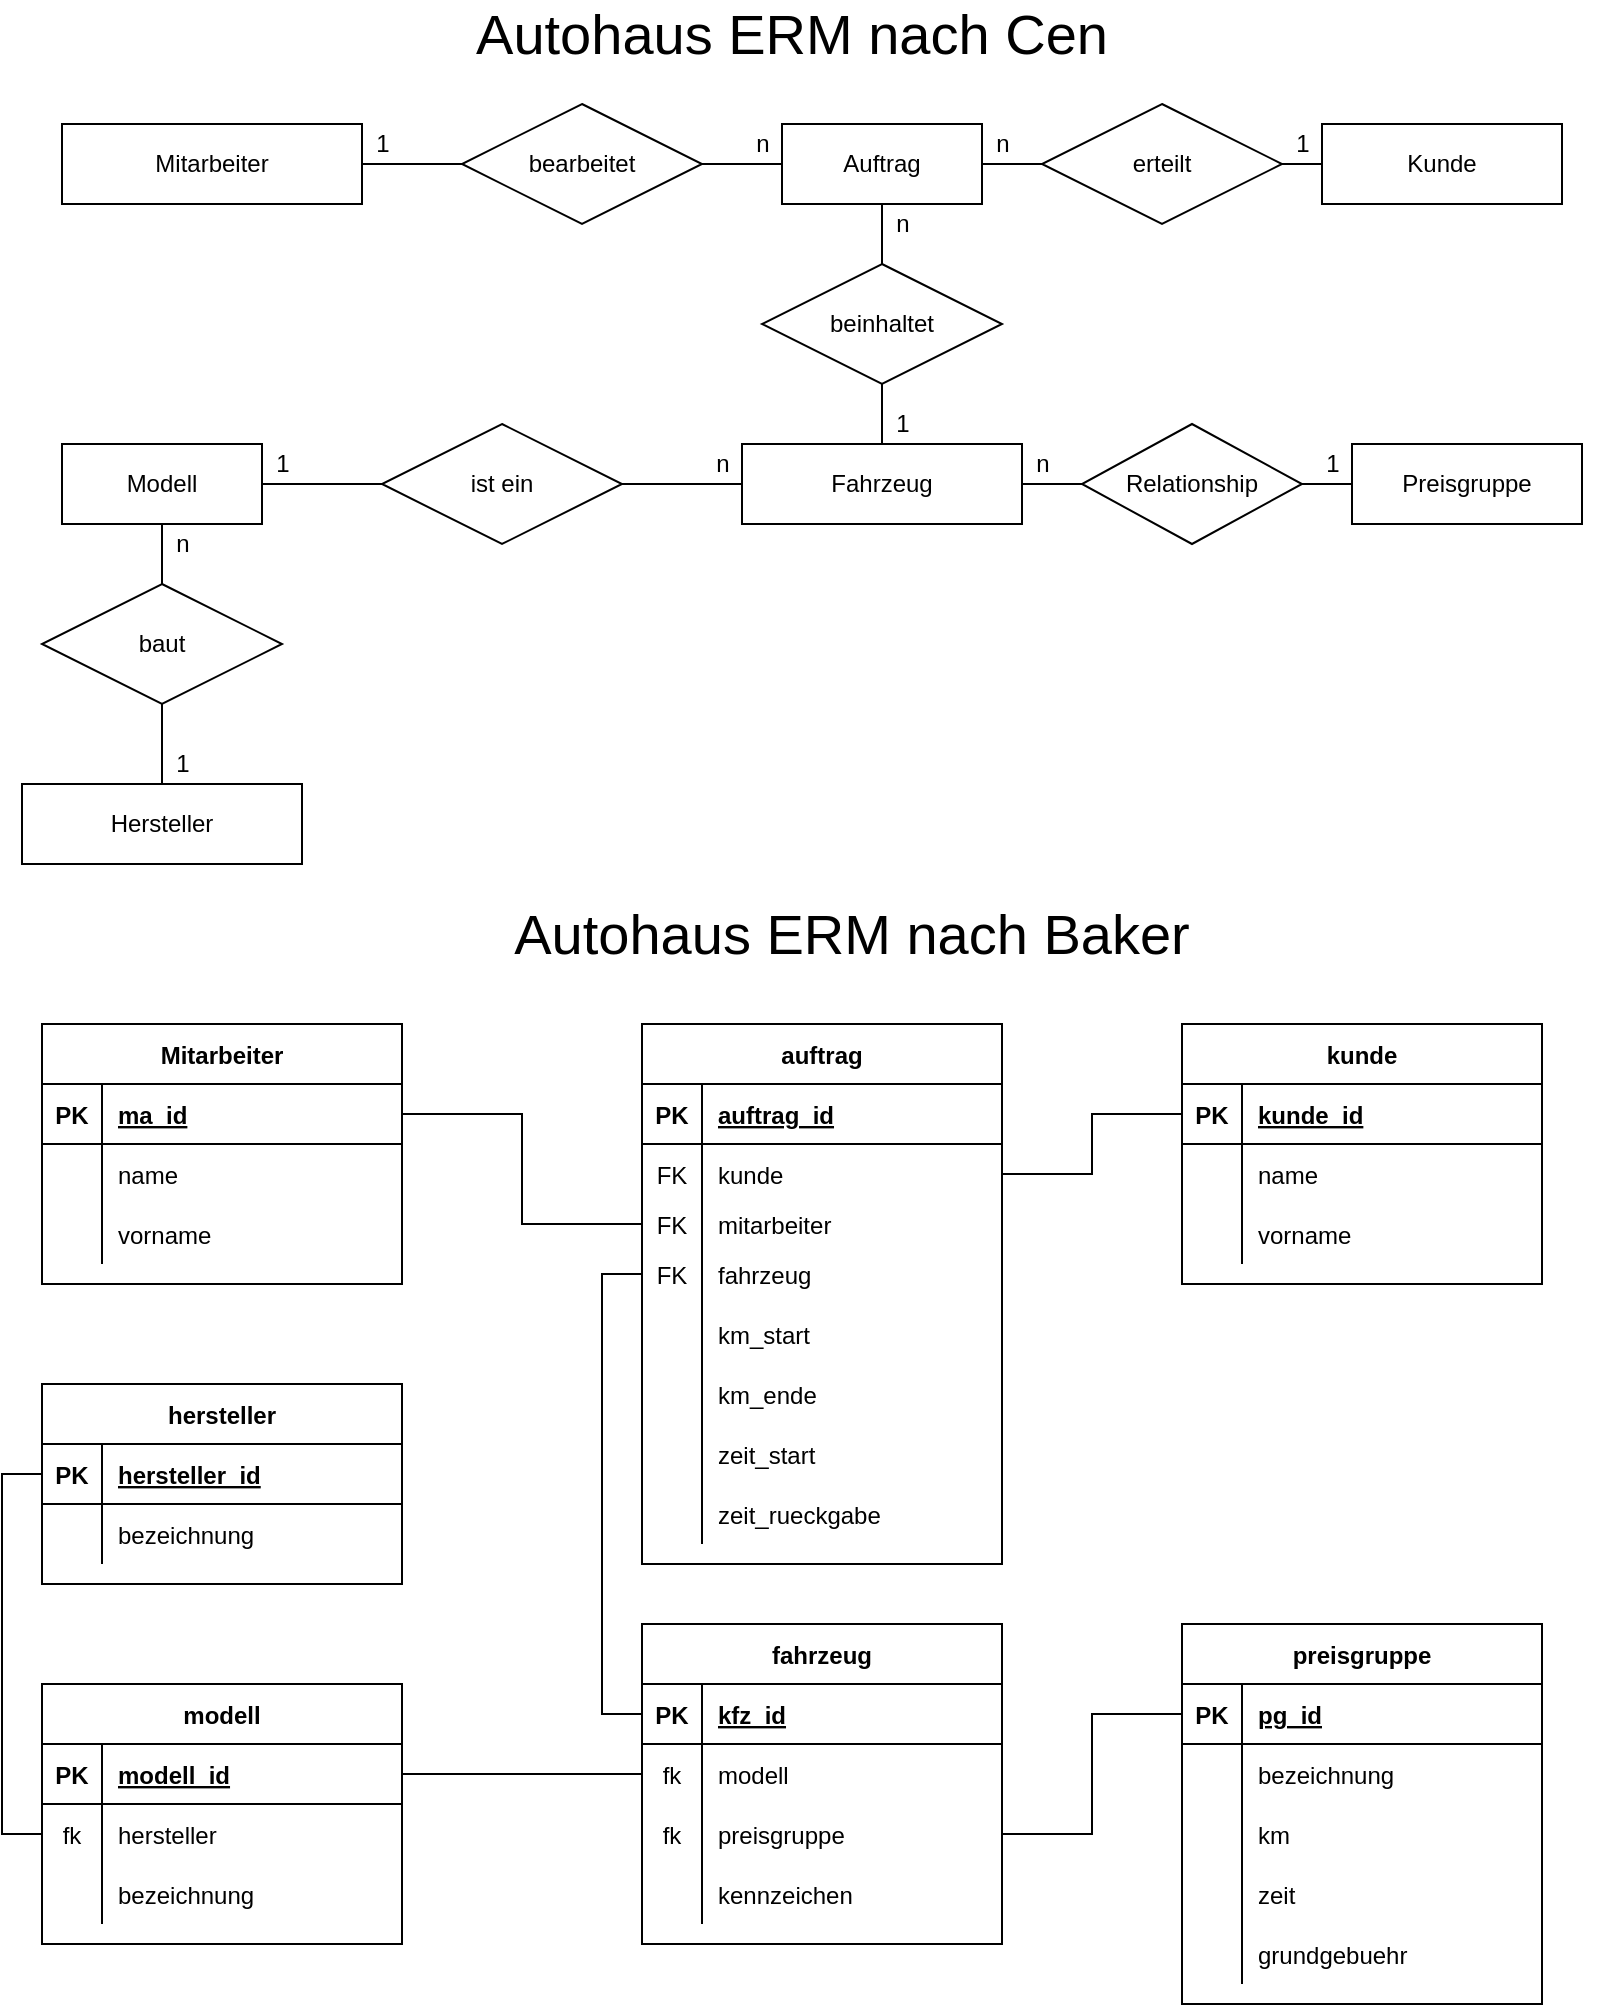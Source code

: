 <mxfile version="14.6.10" type="device"><diagram id="QALB_TTrhl054zw72Yzh" name="Page-1"><mxGraphModel dx="1185" dy="662" grid="1" gridSize="10" guides="1" tooltips="1" connect="1" arrows="1" fold="1" page="1" pageScale="1" pageWidth="827" pageHeight="1169" math="0" shadow="0"><root><mxCell id="0"/><mxCell id="1" parent="0"/><mxCell id="bmw97kULWKbpuoip1Rqy-1" value="Autohaus ERM nach Cen" style="text;html=1;strokeColor=none;fillColor=none;align=center;verticalAlign=middle;whiteSpace=wrap;rounded=0;fontSize=28;" vertex="1" parent="1"><mxGeometry x="30" y="10" width="770" height="30" as="geometry"/></mxCell><mxCell id="bmw97kULWKbpuoip1Rqy-2" value="Mitarbeiter" style="whiteSpace=wrap;html=1;align=center;fontSize=12;" vertex="1" parent="1"><mxGeometry x="50" y="70" width="150" height="40" as="geometry"/></mxCell><mxCell id="bmw97kULWKbpuoip1Rqy-3" value="Kunde" style="whiteSpace=wrap;html=1;align=center;fontSize=12;" vertex="1" parent="1"><mxGeometry x="680" y="70" width="120" height="40" as="geometry"/></mxCell><mxCell id="bmw97kULWKbpuoip1Rqy-4" value="Fahrzeug" style="whiteSpace=wrap;html=1;align=center;fontSize=12;" vertex="1" parent="1"><mxGeometry x="390" y="230" width="140" height="40" as="geometry"/></mxCell><mxCell id="bmw97kULWKbpuoip1Rqy-40" value="" style="edgeStyle=none;rounded=0;orthogonalLoop=1;jettySize=auto;html=1;fontSize=12;endArrow=none;endFill=0;" edge="1" parent="1" source="bmw97kULWKbpuoip1Rqy-5" target="bmw97kULWKbpuoip1Rqy-29"><mxGeometry relative="1" as="geometry"/></mxCell><mxCell id="bmw97kULWKbpuoip1Rqy-5" value="Hersteller" style="whiteSpace=wrap;html=1;align=center;fontSize=12;" vertex="1" parent="1"><mxGeometry x="30" y="400" width="140" height="40" as="geometry"/></mxCell><mxCell id="bmw97kULWKbpuoip1Rqy-36" style="edgeStyle=none;rounded=0;orthogonalLoop=1;jettySize=auto;html=1;entryX=0;entryY=0.5;entryDx=0;entryDy=0;fontSize=12;endArrow=none;endFill=0;" edge="1" parent="1" source="bmw97kULWKbpuoip1Rqy-6" target="bmw97kULWKbpuoip1Rqy-35"><mxGeometry relative="1" as="geometry"/></mxCell><mxCell id="bmw97kULWKbpuoip1Rqy-6" value="Modell" style="whiteSpace=wrap;html=1;align=center;fontSize=12;" vertex="1" parent="1"><mxGeometry x="50" y="230" width="100" height="40" as="geometry"/></mxCell><mxCell id="bmw97kULWKbpuoip1Rqy-7" value="Preisgruppe" style="whiteSpace=wrap;html=1;align=center;fontSize=12;" vertex="1" parent="1"><mxGeometry x="695" y="230" width="115" height="40" as="geometry"/></mxCell><mxCell id="bmw97kULWKbpuoip1Rqy-15" style="edgeStyle=orthogonalEdgeStyle;rounded=0;orthogonalLoop=1;jettySize=auto;html=1;entryX=0;entryY=0.5;entryDx=0;entryDy=0;fontSize=12;endArrow=none;endFill=0;" edge="1" parent="1" source="bmw97kULWKbpuoip1Rqy-8" target="bmw97kULWKbpuoip1Rqy-14"><mxGeometry relative="1" as="geometry"/></mxCell><mxCell id="bmw97kULWKbpuoip1Rqy-8" value="Auftrag" style="whiteSpace=wrap;html=1;align=center;fontSize=12;" vertex="1" parent="1"><mxGeometry x="410" y="70" width="100" height="40" as="geometry"/></mxCell><mxCell id="bmw97kULWKbpuoip1Rqy-10" style="edgeStyle=orthogonalEdgeStyle;rounded=0;orthogonalLoop=1;jettySize=auto;html=1;entryX=1;entryY=0.5;entryDx=0;entryDy=0;fontSize=12;endArrow=none;endFill=0;" edge="1" parent="1" source="bmw97kULWKbpuoip1Rqy-9" target="bmw97kULWKbpuoip1Rqy-2"><mxGeometry relative="1" as="geometry"/></mxCell><mxCell id="bmw97kULWKbpuoip1Rqy-11" style="edgeStyle=orthogonalEdgeStyle;rounded=0;orthogonalLoop=1;jettySize=auto;html=1;entryX=0;entryY=0.5;entryDx=0;entryDy=0;fontSize=12;endArrow=none;endFill=0;" edge="1" parent="1" source="bmw97kULWKbpuoip1Rqy-9" target="bmw97kULWKbpuoip1Rqy-8"><mxGeometry relative="1" as="geometry"/></mxCell><mxCell id="bmw97kULWKbpuoip1Rqy-9" value="bearbeitet" style="shape=rhombus;perimeter=rhombusPerimeter;whiteSpace=wrap;html=1;align=center;fontSize=12;" vertex="1" parent="1"><mxGeometry x="250" y="60" width="120" height="60" as="geometry"/></mxCell><mxCell id="bmw97kULWKbpuoip1Rqy-12" value="1" style="text;html=1;align=center;verticalAlign=middle;resizable=0;points=[];autosize=1;strokeColor=none;fontSize=12;" vertex="1" parent="1"><mxGeometry x="200" y="70" width="20" height="20" as="geometry"/></mxCell><mxCell id="bmw97kULWKbpuoip1Rqy-13" value="n" style="text;html=1;align=center;verticalAlign=middle;resizable=0;points=[];autosize=1;strokeColor=none;fontSize=12;" vertex="1" parent="1"><mxGeometry x="390" y="70" width="20" height="20" as="geometry"/></mxCell><mxCell id="bmw97kULWKbpuoip1Rqy-16" style="edgeStyle=orthogonalEdgeStyle;rounded=0;orthogonalLoop=1;jettySize=auto;html=1;entryX=0;entryY=0.5;entryDx=0;entryDy=0;fontSize=12;endArrow=none;endFill=0;" edge="1" parent="1" source="bmw97kULWKbpuoip1Rqy-14" target="bmw97kULWKbpuoip1Rqy-3"><mxGeometry relative="1" as="geometry"/></mxCell><mxCell id="bmw97kULWKbpuoip1Rqy-14" value="erteilt" style="shape=rhombus;perimeter=rhombusPerimeter;whiteSpace=wrap;html=1;align=center;fontSize=12;" vertex="1" parent="1"><mxGeometry x="540" y="60" width="120" height="60" as="geometry"/></mxCell><mxCell id="bmw97kULWKbpuoip1Rqy-17" value="1" style="text;html=1;align=center;verticalAlign=middle;resizable=0;points=[];autosize=1;strokeColor=none;fontSize=12;" vertex="1" parent="1"><mxGeometry x="660" y="70" width="20" height="20" as="geometry"/></mxCell><mxCell id="bmw97kULWKbpuoip1Rqy-18" value="n" style="text;html=1;align=center;verticalAlign=middle;resizable=0;points=[];autosize=1;strokeColor=none;fontSize=12;" vertex="1" parent="1"><mxGeometry x="510" y="70" width="20" height="20" as="geometry"/></mxCell><mxCell id="bmw97kULWKbpuoip1Rqy-20" style="edgeStyle=orthogonalEdgeStyle;rounded=0;orthogonalLoop=1;jettySize=auto;html=1;entryX=0.5;entryY=1;entryDx=0;entryDy=0;fontSize=12;endArrow=none;endFill=0;" edge="1" parent="1" source="bmw97kULWKbpuoip1Rqy-19" target="bmw97kULWKbpuoip1Rqy-8"><mxGeometry relative="1" as="geometry"/></mxCell><mxCell id="bmw97kULWKbpuoip1Rqy-21" style="edgeStyle=orthogonalEdgeStyle;rounded=0;orthogonalLoop=1;jettySize=auto;html=1;entryX=0.5;entryY=0;entryDx=0;entryDy=0;fontSize=12;endArrow=none;endFill=0;" edge="1" parent="1" source="bmw97kULWKbpuoip1Rqy-19" target="bmw97kULWKbpuoip1Rqy-4"><mxGeometry relative="1" as="geometry"/></mxCell><mxCell id="bmw97kULWKbpuoip1Rqy-19" value="beinhaltet" style="shape=rhombus;perimeter=rhombusPerimeter;whiteSpace=wrap;html=1;align=center;fontSize=12;" vertex="1" parent="1"><mxGeometry x="400" y="140" width="120" height="60" as="geometry"/></mxCell><mxCell id="bmw97kULWKbpuoip1Rqy-22" value="1" style="text;html=1;align=center;verticalAlign=middle;resizable=0;points=[];autosize=1;strokeColor=none;fontSize=12;" vertex="1" parent="1"><mxGeometry x="460" y="210" width="20" height="20" as="geometry"/></mxCell><mxCell id="bmw97kULWKbpuoip1Rqy-23" value="n" style="text;html=1;align=center;verticalAlign=middle;resizable=0;points=[];autosize=1;strokeColor=none;fontSize=12;" vertex="1" parent="1"><mxGeometry x="460" y="110" width="20" height="20" as="geometry"/></mxCell><mxCell id="bmw97kULWKbpuoip1Rqy-25" style="edgeStyle=orthogonalEdgeStyle;rounded=0;orthogonalLoop=1;jettySize=auto;html=1;entryX=0;entryY=0.5;entryDx=0;entryDy=0;fontSize=12;endArrow=none;endFill=0;" edge="1" parent="1" source="bmw97kULWKbpuoip1Rqy-24" target="bmw97kULWKbpuoip1Rqy-7"><mxGeometry relative="1" as="geometry"/></mxCell><mxCell id="bmw97kULWKbpuoip1Rqy-26" style="edgeStyle=orthogonalEdgeStyle;rounded=0;orthogonalLoop=1;jettySize=auto;html=1;entryX=1;entryY=0.5;entryDx=0;entryDy=0;fontSize=12;endArrow=none;endFill=0;" edge="1" parent="1" source="bmw97kULWKbpuoip1Rqy-24" target="bmw97kULWKbpuoip1Rqy-4"><mxGeometry relative="1" as="geometry"/></mxCell><mxCell id="bmw97kULWKbpuoip1Rqy-24" value="Relationship" style="shape=rhombus;perimeter=rhombusPerimeter;whiteSpace=wrap;html=1;align=center;fontSize=12;" vertex="1" parent="1"><mxGeometry x="560" y="220" width="110" height="60" as="geometry"/></mxCell><mxCell id="bmw97kULWKbpuoip1Rqy-27" value="1" style="text;html=1;align=center;verticalAlign=middle;resizable=0;points=[];autosize=1;strokeColor=none;fontSize=12;" vertex="1" parent="1"><mxGeometry x="675" y="230" width="20" height="20" as="geometry"/></mxCell><mxCell id="bmw97kULWKbpuoip1Rqy-28" value="n" style="text;html=1;align=center;verticalAlign=middle;resizable=0;points=[];autosize=1;strokeColor=none;fontSize=12;" vertex="1" parent="1"><mxGeometry x="530" y="230" width="20" height="20" as="geometry"/></mxCell><mxCell id="bmw97kULWKbpuoip1Rqy-41" style="edgeStyle=none;rounded=0;orthogonalLoop=1;jettySize=auto;html=1;entryX=0.5;entryY=1;entryDx=0;entryDy=0;fontSize=12;endArrow=none;endFill=0;" edge="1" parent="1" source="bmw97kULWKbpuoip1Rqy-29" target="bmw97kULWKbpuoip1Rqy-6"><mxGeometry relative="1" as="geometry"/></mxCell><mxCell id="bmw97kULWKbpuoip1Rqy-29" value="baut" style="shape=rhombus;perimeter=rhombusPerimeter;whiteSpace=wrap;html=1;align=center;fontSize=12;" vertex="1" parent="1"><mxGeometry x="40" y="300" width="120" height="60" as="geometry"/></mxCell><mxCell id="bmw97kULWKbpuoip1Rqy-37" style="edgeStyle=none;rounded=0;orthogonalLoop=1;jettySize=auto;html=1;entryX=0;entryY=0.5;entryDx=0;entryDy=0;fontSize=12;endArrow=none;endFill=0;" edge="1" parent="1" source="bmw97kULWKbpuoip1Rqy-35" target="bmw97kULWKbpuoip1Rqy-4"><mxGeometry relative="1" as="geometry"/></mxCell><mxCell id="bmw97kULWKbpuoip1Rqy-35" value="ist ein" style="shape=rhombus;perimeter=rhombusPerimeter;whiteSpace=wrap;html=1;align=center;fontSize=12;" vertex="1" parent="1"><mxGeometry x="210" y="220" width="120" height="60" as="geometry"/></mxCell><mxCell id="bmw97kULWKbpuoip1Rqy-38" value="1" style="text;html=1;align=center;verticalAlign=middle;resizable=0;points=[];autosize=1;strokeColor=none;fontSize=12;" vertex="1" parent="1"><mxGeometry x="150" y="230" width="20" height="20" as="geometry"/></mxCell><mxCell id="bmw97kULWKbpuoip1Rqy-39" value="n" style="text;html=1;align=center;verticalAlign=middle;resizable=0;points=[];autosize=1;strokeColor=none;fontSize=12;" vertex="1" parent="1"><mxGeometry x="370" y="230" width="20" height="20" as="geometry"/></mxCell><mxCell id="bmw97kULWKbpuoip1Rqy-42" value="n" style="text;html=1;align=center;verticalAlign=middle;resizable=0;points=[];autosize=1;strokeColor=none;fontSize=12;" vertex="1" parent="1"><mxGeometry x="100" y="270" width="20" height="20" as="geometry"/></mxCell><mxCell id="bmw97kULWKbpuoip1Rqy-43" value="1" style="text;html=1;align=center;verticalAlign=middle;resizable=0;points=[];autosize=1;strokeColor=none;fontSize=12;" vertex="1" parent="1"><mxGeometry x="100" y="380" width="20" height="20" as="geometry"/></mxCell><mxCell id="bmw97kULWKbpuoip1Rqy-52" value="Autohaus ERM nach Baker" style="text;html=1;strokeColor=none;fillColor=none;align=center;verticalAlign=middle;whiteSpace=wrap;rounded=0;fontSize=28;" vertex="1" parent="1"><mxGeometry x="60" y="460" width="770" height="30" as="geometry"/></mxCell><mxCell id="bmw97kULWKbpuoip1Rqy-53" value="auftrag" style="shape=table;startSize=30;container=1;collapsible=1;childLayout=tableLayout;fixedRows=1;rowLines=0;fontStyle=1;align=center;resizeLast=1;fontSize=12;" vertex="1" parent="1"><mxGeometry x="340" y="520" width="180" height="270" as="geometry"/></mxCell><mxCell id="bmw97kULWKbpuoip1Rqy-54" value="" style="shape=partialRectangle;collapsible=0;dropTarget=0;pointerEvents=0;fillColor=none;top=0;left=0;bottom=1;right=0;points=[[0,0.5],[1,0.5]];portConstraint=eastwest;" vertex="1" parent="bmw97kULWKbpuoip1Rqy-53"><mxGeometry y="30" width="180" height="30" as="geometry"/></mxCell><mxCell id="bmw97kULWKbpuoip1Rqy-55" value="PK" style="shape=partialRectangle;connectable=0;fillColor=none;top=0;left=0;bottom=0;right=0;fontStyle=1;overflow=hidden;" vertex="1" parent="bmw97kULWKbpuoip1Rqy-54"><mxGeometry width="30" height="30" as="geometry"/></mxCell><mxCell id="bmw97kULWKbpuoip1Rqy-56" value="auftrag_id" style="shape=partialRectangle;connectable=0;fillColor=none;top=0;left=0;bottom=0;right=0;align=left;spacingLeft=6;fontStyle=5;overflow=hidden;" vertex="1" parent="bmw97kULWKbpuoip1Rqy-54"><mxGeometry x="30" width="150" height="30" as="geometry"/></mxCell><mxCell id="bmw97kULWKbpuoip1Rqy-57" value="" style="shape=partialRectangle;collapsible=0;dropTarget=0;pointerEvents=0;fillColor=none;top=0;left=0;bottom=0;right=0;points=[[0,0.5],[1,0.5]];portConstraint=eastwest;" vertex="1" parent="bmw97kULWKbpuoip1Rqy-53"><mxGeometry y="60" width="180" height="30" as="geometry"/></mxCell><mxCell id="bmw97kULWKbpuoip1Rqy-58" value="FK" style="shape=partialRectangle;connectable=0;fillColor=none;top=0;left=0;bottom=0;right=0;editable=1;overflow=hidden;" vertex="1" parent="bmw97kULWKbpuoip1Rqy-57"><mxGeometry width="30" height="30" as="geometry"/></mxCell><mxCell id="bmw97kULWKbpuoip1Rqy-59" value="kunde" style="shape=partialRectangle;connectable=0;fillColor=none;top=0;left=0;bottom=0;right=0;align=left;spacingLeft=6;overflow=hidden;" vertex="1" parent="bmw97kULWKbpuoip1Rqy-57"><mxGeometry x="30" width="150" height="30" as="geometry"/></mxCell><mxCell id="bmw97kULWKbpuoip1Rqy-60" value="" style="shape=partialRectangle;collapsible=0;dropTarget=0;pointerEvents=0;fillColor=none;top=0;left=0;bottom=0;right=0;points=[[0,0.5],[1,0.5]];portConstraint=eastwest;" vertex="1" parent="bmw97kULWKbpuoip1Rqy-53"><mxGeometry y="90" width="180" height="20" as="geometry"/></mxCell><mxCell id="bmw97kULWKbpuoip1Rqy-61" value="FK" style="shape=partialRectangle;connectable=0;fillColor=none;top=0;left=0;bottom=0;right=0;editable=1;overflow=hidden;" vertex="1" parent="bmw97kULWKbpuoip1Rqy-60"><mxGeometry width="30" height="20" as="geometry"/></mxCell><mxCell id="bmw97kULWKbpuoip1Rqy-62" value="mitarbeiter" style="shape=partialRectangle;connectable=0;fillColor=none;top=0;left=0;bottom=0;right=0;align=left;spacingLeft=6;overflow=hidden;" vertex="1" parent="bmw97kULWKbpuoip1Rqy-60"><mxGeometry x="30" width="150" height="20" as="geometry"/></mxCell><mxCell id="bmw97kULWKbpuoip1Rqy-69" value="" style="shape=partialRectangle;collapsible=0;dropTarget=0;pointerEvents=0;fillColor=none;top=0;left=0;bottom=0;right=0;points=[[0,0.5],[1,0.5]];portConstraint=eastwest;" vertex="1" parent="bmw97kULWKbpuoip1Rqy-53"><mxGeometry y="110" width="180" height="30" as="geometry"/></mxCell><mxCell id="bmw97kULWKbpuoip1Rqy-70" value="FK" style="shape=partialRectangle;connectable=0;fillColor=none;top=0;left=0;bottom=0;right=0;editable=1;overflow=hidden;" vertex="1" parent="bmw97kULWKbpuoip1Rqy-69"><mxGeometry width="30" height="30" as="geometry"/></mxCell><mxCell id="bmw97kULWKbpuoip1Rqy-71" value="fahrzeug" style="shape=partialRectangle;connectable=0;fillColor=none;top=0;left=0;bottom=0;right=0;align=left;spacingLeft=6;overflow=hidden;" vertex="1" parent="bmw97kULWKbpuoip1Rqy-69"><mxGeometry x="30" width="150" height="30" as="geometry"/></mxCell><mxCell id="bmw97kULWKbpuoip1Rqy-63" value="" style="shape=partialRectangle;collapsible=0;dropTarget=0;pointerEvents=0;fillColor=none;top=0;left=0;bottom=0;right=0;points=[[0,0.5],[1,0.5]];portConstraint=eastwest;" vertex="1" parent="bmw97kULWKbpuoip1Rqy-53"><mxGeometry y="140" width="180" height="30" as="geometry"/></mxCell><mxCell id="bmw97kULWKbpuoip1Rqy-64" value="" style="shape=partialRectangle;connectable=0;fillColor=none;top=0;left=0;bottom=0;right=0;editable=1;overflow=hidden;" vertex="1" parent="bmw97kULWKbpuoip1Rqy-63"><mxGeometry width="30" height="30" as="geometry"/></mxCell><mxCell id="bmw97kULWKbpuoip1Rqy-65" value="km_start" style="shape=partialRectangle;connectable=0;fillColor=none;top=0;left=0;bottom=0;right=0;align=left;spacingLeft=6;overflow=hidden;" vertex="1" parent="bmw97kULWKbpuoip1Rqy-63"><mxGeometry x="30" width="150" height="30" as="geometry"/></mxCell><mxCell id="bmw97kULWKbpuoip1Rqy-140" value="" style="shape=partialRectangle;collapsible=0;dropTarget=0;pointerEvents=0;fillColor=none;top=0;left=0;bottom=0;right=0;points=[[0,0.5],[1,0.5]];portConstraint=eastwest;" vertex="1" parent="bmw97kULWKbpuoip1Rqy-53"><mxGeometry y="170" width="180" height="30" as="geometry"/></mxCell><mxCell id="bmw97kULWKbpuoip1Rqy-141" value="" style="shape=partialRectangle;connectable=0;fillColor=none;top=0;left=0;bottom=0;right=0;editable=1;overflow=hidden;" vertex="1" parent="bmw97kULWKbpuoip1Rqy-140"><mxGeometry width="30" height="30" as="geometry"/></mxCell><mxCell id="bmw97kULWKbpuoip1Rqy-142" value="km_ende" style="shape=partialRectangle;connectable=0;fillColor=none;top=0;left=0;bottom=0;right=0;align=left;spacingLeft=6;overflow=hidden;" vertex="1" parent="bmw97kULWKbpuoip1Rqy-140"><mxGeometry x="30" width="150" height="30" as="geometry"/></mxCell><mxCell id="bmw97kULWKbpuoip1Rqy-143" value="" style="shape=partialRectangle;collapsible=0;dropTarget=0;pointerEvents=0;fillColor=none;top=0;left=0;bottom=0;right=0;points=[[0,0.5],[1,0.5]];portConstraint=eastwest;" vertex="1" parent="bmw97kULWKbpuoip1Rqy-53"><mxGeometry y="200" width="180" height="30" as="geometry"/></mxCell><mxCell id="bmw97kULWKbpuoip1Rqy-144" value="" style="shape=partialRectangle;connectable=0;fillColor=none;top=0;left=0;bottom=0;right=0;editable=1;overflow=hidden;" vertex="1" parent="bmw97kULWKbpuoip1Rqy-143"><mxGeometry width="30" height="30" as="geometry"/></mxCell><mxCell id="bmw97kULWKbpuoip1Rqy-145" value="zeit_start" style="shape=partialRectangle;connectable=0;fillColor=none;top=0;left=0;bottom=0;right=0;align=left;spacingLeft=6;overflow=hidden;" vertex="1" parent="bmw97kULWKbpuoip1Rqy-143"><mxGeometry x="30" width="150" height="30" as="geometry"/></mxCell><mxCell id="bmw97kULWKbpuoip1Rqy-146" value="" style="shape=partialRectangle;collapsible=0;dropTarget=0;pointerEvents=0;fillColor=none;top=0;left=0;bottom=0;right=0;points=[[0,0.5],[1,0.5]];portConstraint=eastwest;" vertex="1" parent="bmw97kULWKbpuoip1Rqy-53"><mxGeometry y="230" width="180" height="30" as="geometry"/></mxCell><mxCell id="bmw97kULWKbpuoip1Rqy-147" value="" style="shape=partialRectangle;connectable=0;fillColor=none;top=0;left=0;bottom=0;right=0;editable=1;overflow=hidden;" vertex="1" parent="bmw97kULWKbpuoip1Rqy-146"><mxGeometry width="30" height="30" as="geometry"/></mxCell><mxCell id="bmw97kULWKbpuoip1Rqy-148" value="zeit_rueckgabe" style="shape=partialRectangle;connectable=0;fillColor=none;top=0;left=0;bottom=0;right=0;align=left;spacingLeft=6;overflow=hidden;" vertex="1" parent="bmw97kULWKbpuoip1Rqy-146"><mxGeometry x="30" width="150" height="30" as="geometry"/></mxCell><mxCell id="bmw97kULWKbpuoip1Rqy-149" value="Mitarbeiter" style="shape=table;startSize=30;container=1;collapsible=1;childLayout=tableLayout;fixedRows=1;rowLines=0;fontStyle=1;align=center;resizeLast=1;fontSize=12;" vertex="1" parent="1"><mxGeometry x="40" y="520" width="180" height="130" as="geometry"/></mxCell><mxCell id="bmw97kULWKbpuoip1Rqy-150" value="" style="shape=partialRectangle;collapsible=0;dropTarget=0;pointerEvents=0;fillColor=none;top=0;left=0;bottom=1;right=0;points=[[0,0.5],[1,0.5]];portConstraint=eastwest;" vertex="1" parent="bmw97kULWKbpuoip1Rqy-149"><mxGeometry y="30" width="180" height="30" as="geometry"/></mxCell><mxCell id="bmw97kULWKbpuoip1Rqy-151" value="PK" style="shape=partialRectangle;connectable=0;fillColor=none;top=0;left=0;bottom=0;right=0;fontStyle=1;overflow=hidden;" vertex="1" parent="bmw97kULWKbpuoip1Rqy-150"><mxGeometry width="30" height="30" as="geometry"/></mxCell><mxCell id="bmw97kULWKbpuoip1Rqy-152" value="ma_id" style="shape=partialRectangle;connectable=0;fillColor=none;top=0;left=0;bottom=0;right=0;align=left;spacingLeft=6;fontStyle=5;overflow=hidden;" vertex="1" parent="bmw97kULWKbpuoip1Rqy-150"><mxGeometry x="30" width="150" height="30" as="geometry"/></mxCell><mxCell id="bmw97kULWKbpuoip1Rqy-153" value="" style="shape=partialRectangle;collapsible=0;dropTarget=0;pointerEvents=0;fillColor=none;top=0;left=0;bottom=0;right=0;points=[[0,0.5],[1,0.5]];portConstraint=eastwest;" vertex="1" parent="bmw97kULWKbpuoip1Rqy-149"><mxGeometry y="60" width="180" height="30" as="geometry"/></mxCell><mxCell id="bmw97kULWKbpuoip1Rqy-154" value="" style="shape=partialRectangle;connectable=0;fillColor=none;top=0;left=0;bottom=0;right=0;editable=1;overflow=hidden;" vertex="1" parent="bmw97kULWKbpuoip1Rqy-153"><mxGeometry width="30" height="30" as="geometry"/></mxCell><mxCell id="bmw97kULWKbpuoip1Rqy-155" value="name" style="shape=partialRectangle;connectable=0;fillColor=none;top=0;left=0;bottom=0;right=0;align=left;spacingLeft=6;overflow=hidden;" vertex="1" parent="bmw97kULWKbpuoip1Rqy-153"><mxGeometry x="30" width="150" height="30" as="geometry"/></mxCell><mxCell id="bmw97kULWKbpuoip1Rqy-156" value="" style="shape=partialRectangle;collapsible=0;dropTarget=0;pointerEvents=0;fillColor=none;top=0;left=0;bottom=0;right=0;points=[[0,0.5],[1,0.5]];portConstraint=eastwest;" vertex="1" parent="bmw97kULWKbpuoip1Rqy-149"><mxGeometry y="90" width="180" height="30" as="geometry"/></mxCell><mxCell id="bmw97kULWKbpuoip1Rqy-157" value="" style="shape=partialRectangle;connectable=0;fillColor=none;top=0;left=0;bottom=0;right=0;editable=1;overflow=hidden;" vertex="1" parent="bmw97kULWKbpuoip1Rqy-156"><mxGeometry width="30" height="30" as="geometry"/></mxCell><mxCell id="bmw97kULWKbpuoip1Rqy-158" value="vorname" style="shape=partialRectangle;connectable=0;fillColor=none;top=0;left=0;bottom=0;right=0;align=left;spacingLeft=6;overflow=hidden;" vertex="1" parent="bmw97kULWKbpuoip1Rqy-156"><mxGeometry x="30" width="150" height="30" as="geometry"/></mxCell><mxCell id="bmw97kULWKbpuoip1Rqy-163" style="edgeStyle=orthogonalEdgeStyle;rounded=0;orthogonalLoop=1;jettySize=auto;html=1;fontSize=12;endArrow=none;endFill=0;" edge="1" parent="1" source="bmw97kULWKbpuoip1Rqy-150" target="bmw97kULWKbpuoip1Rqy-60"><mxGeometry relative="1" as="geometry"><mxPoint x="320" y="620" as="targetPoint"/></mxGeometry></mxCell><mxCell id="bmw97kULWKbpuoip1Rqy-164" value="kunde" style="shape=table;startSize=30;container=1;collapsible=1;childLayout=tableLayout;fixedRows=1;rowLines=0;fontStyle=1;align=center;resizeLast=1;fontSize=12;" vertex="1" parent="1"><mxGeometry x="610" y="520" width="180" height="130" as="geometry"/></mxCell><mxCell id="bmw97kULWKbpuoip1Rqy-165" value="" style="shape=partialRectangle;collapsible=0;dropTarget=0;pointerEvents=0;fillColor=none;top=0;left=0;bottom=1;right=0;points=[[0,0.5],[1,0.5]];portConstraint=eastwest;" vertex="1" parent="bmw97kULWKbpuoip1Rqy-164"><mxGeometry y="30" width="180" height="30" as="geometry"/></mxCell><mxCell id="bmw97kULWKbpuoip1Rqy-166" value="PK" style="shape=partialRectangle;connectable=0;fillColor=none;top=0;left=0;bottom=0;right=0;fontStyle=1;overflow=hidden;" vertex="1" parent="bmw97kULWKbpuoip1Rqy-165"><mxGeometry width="30" height="30" as="geometry"/></mxCell><mxCell id="bmw97kULWKbpuoip1Rqy-167" value="kunde_id" style="shape=partialRectangle;connectable=0;fillColor=none;top=0;left=0;bottom=0;right=0;align=left;spacingLeft=6;fontStyle=5;overflow=hidden;" vertex="1" parent="bmw97kULWKbpuoip1Rqy-165"><mxGeometry x="30" width="150" height="30" as="geometry"/></mxCell><mxCell id="bmw97kULWKbpuoip1Rqy-168" value="" style="shape=partialRectangle;collapsible=0;dropTarget=0;pointerEvents=0;fillColor=none;top=0;left=0;bottom=0;right=0;points=[[0,0.5],[1,0.5]];portConstraint=eastwest;" vertex="1" parent="bmw97kULWKbpuoip1Rqy-164"><mxGeometry y="60" width="180" height="30" as="geometry"/></mxCell><mxCell id="bmw97kULWKbpuoip1Rqy-169" value="" style="shape=partialRectangle;connectable=0;fillColor=none;top=0;left=0;bottom=0;right=0;editable=1;overflow=hidden;" vertex="1" parent="bmw97kULWKbpuoip1Rqy-168"><mxGeometry width="30" height="30" as="geometry"/></mxCell><mxCell id="bmw97kULWKbpuoip1Rqy-170" value="name" style="shape=partialRectangle;connectable=0;fillColor=none;top=0;left=0;bottom=0;right=0;align=left;spacingLeft=6;overflow=hidden;" vertex="1" parent="bmw97kULWKbpuoip1Rqy-168"><mxGeometry x="30" width="150" height="30" as="geometry"/></mxCell><mxCell id="bmw97kULWKbpuoip1Rqy-171" value="" style="shape=partialRectangle;collapsible=0;dropTarget=0;pointerEvents=0;fillColor=none;top=0;left=0;bottom=0;right=0;points=[[0,0.5],[1,0.5]];portConstraint=eastwest;" vertex="1" parent="bmw97kULWKbpuoip1Rqy-164"><mxGeometry y="90" width="180" height="30" as="geometry"/></mxCell><mxCell id="bmw97kULWKbpuoip1Rqy-172" value="" style="shape=partialRectangle;connectable=0;fillColor=none;top=0;left=0;bottom=0;right=0;editable=1;overflow=hidden;" vertex="1" parent="bmw97kULWKbpuoip1Rqy-171"><mxGeometry width="30" height="30" as="geometry"/></mxCell><mxCell id="bmw97kULWKbpuoip1Rqy-173" value="vorname" style="shape=partialRectangle;connectable=0;fillColor=none;top=0;left=0;bottom=0;right=0;align=left;spacingLeft=6;overflow=hidden;" vertex="1" parent="bmw97kULWKbpuoip1Rqy-171"><mxGeometry x="30" width="150" height="30" as="geometry"/></mxCell><mxCell id="bmw97kULWKbpuoip1Rqy-178" style="edgeStyle=orthogonalEdgeStyle;rounded=0;orthogonalLoop=1;jettySize=auto;html=1;entryX=0;entryY=0.5;entryDx=0;entryDy=0;fontSize=12;endArrow=none;endFill=0;" edge="1" parent="1" source="bmw97kULWKbpuoip1Rqy-57" target="bmw97kULWKbpuoip1Rqy-165"><mxGeometry relative="1" as="geometry"/></mxCell><mxCell id="bmw97kULWKbpuoip1Rqy-179" value="fahrzeug" style="shape=table;startSize=30;container=1;collapsible=1;childLayout=tableLayout;fixedRows=1;rowLines=0;fontStyle=1;align=center;resizeLast=1;fontSize=12;" vertex="1" parent="1"><mxGeometry x="340" y="820" width="180" height="160" as="geometry"/></mxCell><mxCell id="bmw97kULWKbpuoip1Rqy-180" value="" style="shape=partialRectangle;collapsible=0;dropTarget=0;pointerEvents=0;fillColor=none;top=0;left=0;bottom=1;right=0;points=[[0,0.5],[1,0.5]];portConstraint=eastwest;" vertex="1" parent="bmw97kULWKbpuoip1Rqy-179"><mxGeometry y="30" width="180" height="30" as="geometry"/></mxCell><mxCell id="bmw97kULWKbpuoip1Rqy-181" value="PK" style="shape=partialRectangle;connectable=0;fillColor=none;top=0;left=0;bottom=0;right=0;fontStyle=1;overflow=hidden;" vertex="1" parent="bmw97kULWKbpuoip1Rqy-180"><mxGeometry width="30" height="30" as="geometry"/></mxCell><mxCell id="bmw97kULWKbpuoip1Rqy-182" value="kfz_id" style="shape=partialRectangle;connectable=0;fillColor=none;top=0;left=0;bottom=0;right=0;align=left;spacingLeft=6;fontStyle=5;overflow=hidden;" vertex="1" parent="bmw97kULWKbpuoip1Rqy-180"><mxGeometry x="30" width="150" height="30" as="geometry"/></mxCell><mxCell id="bmw97kULWKbpuoip1Rqy-183" value="" style="shape=partialRectangle;collapsible=0;dropTarget=0;pointerEvents=0;fillColor=none;top=0;left=0;bottom=0;right=0;points=[[0,0.5],[1,0.5]];portConstraint=eastwest;" vertex="1" parent="bmw97kULWKbpuoip1Rqy-179"><mxGeometry y="60" width="180" height="30" as="geometry"/></mxCell><mxCell id="bmw97kULWKbpuoip1Rqy-184" value="fk" style="shape=partialRectangle;connectable=0;fillColor=none;top=0;left=0;bottom=0;right=0;editable=1;overflow=hidden;" vertex="1" parent="bmw97kULWKbpuoip1Rqy-183"><mxGeometry width="30" height="30" as="geometry"/></mxCell><mxCell id="bmw97kULWKbpuoip1Rqy-185" value="modell" style="shape=partialRectangle;connectable=0;fillColor=none;top=0;left=0;bottom=0;right=0;align=left;spacingLeft=6;overflow=hidden;" vertex="1" parent="bmw97kULWKbpuoip1Rqy-183"><mxGeometry x="30" width="150" height="30" as="geometry"/></mxCell><mxCell id="bmw97kULWKbpuoip1Rqy-186" value="" style="shape=partialRectangle;collapsible=0;dropTarget=0;pointerEvents=0;fillColor=none;top=0;left=0;bottom=0;right=0;points=[[0,0.5],[1,0.5]];portConstraint=eastwest;" vertex="1" parent="bmw97kULWKbpuoip1Rqy-179"><mxGeometry y="90" width="180" height="30" as="geometry"/></mxCell><mxCell id="bmw97kULWKbpuoip1Rqy-187" value="fk" style="shape=partialRectangle;connectable=0;fillColor=none;top=0;left=0;bottom=0;right=0;editable=1;overflow=hidden;" vertex="1" parent="bmw97kULWKbpuoip1Rqy-186"><mxGeometry width="30" height="30" as="geometry"/></mxCell><mxCell id="bmw97kULWKbpuoip1Rqy-188" value="preisgruppe" style="shape=partialRectangle;connectable=0;fillColor=none;top=0;left=0;bottom=0;right=0;align=left;spacingLeft=6;overflow=hidden;" vertex="1" parent="bmw97kULWKbpuoip1Rqy-186"><mxGeometry x="30" width="150" height="30" as="geometry"/></mxCell><mxCell id="bmw97kULWKbpuoip1Rqy-190" value="" style="shape=partialRectangle;collapsible=0;dropTarget=0;pointerEvents=0;fillColor=none;top=0;left=0;bottom=0;right=0;points=[[0,0.5],[1,0.5]];portConstraint=eastwest;" vertex="1" parent="bmw97kULWKbpuoip1Rqy-179"><mxGeometry y="120" width="180" height="30" as="geometry"/></mxCell><mxCell id="bmw97kULWKbpuoip1Rqy-191" value="" style="shape=partialRectangle;connectable=0;fillColor=none;top=0;left=0;bottom=0;right=0;editable=1;overflow=hidden;" vertex="1" parent="bmw97kULWKbpuoip1Rqy-190"><mxGeometry width="30" height="30" as="geometry"/></mxCell><mxCell id="bmw97kULWKbpuoip1Rqy-192" value="kennzeichen" style="shape=partialRectangle;connectable=0;fillColor=none;top=0;left=0;bottom=0;right=0;align=left;spacingLeft=6;overflow=hidden;" vertex="1" parent="bmw97kULWKbpuoip1Rqy-190"><mxGeometry x="30" width="150" height="30" as="geometry"/></mxCell><mxCell id="bmw97kULWKbpuoip1Rqy-189" style="edgeStyle=orthogonalEdgeStyle;rounded=0;orthogonalLoop=1;jettySize=auto;html=1;entryX=0;entryY=0.5;entryDx=0;entryDy=0;fontSize=12;endArrow=none;endFill=0;" edge="1" parent="1" source="bmw97kULWKbpuoip1Rqy-180" target="bmw97kULWKbpuoip1Rqy-69"><mxGeometry relative="1" as="geometry"/></mxCell><mxCell id="bmw97kULWKbpuoip1Rqy-193" value="preisgruppe" style="shape=table;startSize=30;container=1;collapsible=1;childLayout=tableLayout;fixedRows=1;rowLines=0;fontStyle=1;align=center;resizeLast=1;fontSize=12;" vertex="1" parent="1"><mxGeometry x="610" y="820" width="180" height="190" as="geometry"/></mxCell><mxCell id="bmw97kULWKbpuoip1Rqy-194" value="" style="shape=partialRectangle;collapsible=0;dropTarget=0;pointerEvents=0;fillColor=none;top=0;left=0;bottom=1;right=0;points=[[0,0.5],[1,0.5]];portConstraint=eastwest;" vertex="1" parent="bmw97kULWKbpuoip1Rqy-193"><mxGeometry y="30" width="180" height="30" as="geometry"/></mxCell><mxCell id="bmw97kULWKbpuoip1Rqy-195" value="PK" style="shape=partialRectangle;connectable=0;fillColor=none;top=0;left=0;bottom=0;right=0;fontStyle=1;overflow=hidden;" vertex="1" parent="bmw97kULWKbpuoip1Rqy-194"><mxGeometry width="30" height="30" as="geometry"/></mxCell><mxCell id="bmw97kULWKbpuoip1Rqy-196" value="pg_id" style="shape=partialRectangle;connectable=0;fillColor=none;top=0;left=0;bottom=0;right=0;align=left;spacingLeft=6;fontStyle=5;overflow=hidden;" vertex="1" parent="bmw97kULWKbpuoip1Rqy-194"><mxGeometry x="30" width="150" height="30" as="geometry"/></mxCell><mxCell id="bmw97kULWKbpuoip1Rqy-197" value="" style="shape=partialRectangle;collapsible=0;dropTarget=0;pointerEvents=0;fillColor=none;top=0;left=0;bottom=0;right=0;points=[[0,0.5],[1,0.5]];portConstraint=eastwest;" vertex="1" parent="bmw97kULWKbpuoip1Rqy-193"><mxGeometry y="60" width="180" height="30" as="geometry"/></mxCell><mxCell id="bmw97kULWKbpuoip1Rqy-198" value="" style="shape=partialRectangle;connectable=0;fillColor=none;top=0;left=0;bottom=0;right=0;editable=1;overflow=hidden;" vertex="1" parent="bmw97kULWKbpuoip1Rqy-197"><mxGeometry width="30" height="30" as="geometry"/></mxCell><mxCell id="bmw97kULWKbpuoip1Rqy-199" value="bezeichnung" style="shape=partialRectangle;connectable=0;fillColor=none;top=0;left=0;bottom=0;right=0;align=left;spacingLeft=6;overflow=hidden;" vertex="1" parent="bmw97kULWKbpuoip1Rqy-197"><mxGeometry x="30" width="150" height="30" as="geometry"/></mxCell><mxCell id="bmw97kULWKbpuoip1Rqy-200" value="" style="shape=partialRectangle;collapsible=0;dropTarget=0;pointerEvents=0;fillColor=none;top=0;left=0;bottom=0;right=0;points=[[0,0.5],[1,0.5]];portConstraint=eastwest;" vertex="1" parent="bmw97kULWKbpuoip1Rqy-193"><mxGeometry y="90" width="180" height="30" as="geometry"/></mxCell><mxCell id="bmw97kULWKbpuoip1Rqy-201" value="" style="shape=partialRectangle;connectable=0;fillColor=none;top=0;left=0;bottom=0;right=0;editable=1;overflow=hidden;" vertex="1" parent="bmw97kULWKbpuoip1Rqy-200"><mxGeometry width="30" height="30" as="geometry"/></mxCell><mxCell id="bmw97kULWKbpuoip1Rqy-202" value="km" style="shape=partialRectangle;connectable=0;fillColor=none;top=0;left=0;bottom=0;right=0;align=left;spacingLeft=6;overflow=hidden;" vertex="1" parent="bmw97kULWKbpuoip1Rqy-200"><mxGeometry x="30" width="150" height="30" as="geometry"/></mxCell><mxCell id="bmw97kULWKbpuoip1Rqy-203" value="" style="shape=partialRectangle;collapsible=0;dropTarget=0;pointerEvents=0;fillColor=none;top=0;left=0;bottom=0;right=0;points=[[0,0.5],[1,0.5]];portConstraint=eastwest;" vertex="1" parent="bmw97kULWKbpuoip1Rqy-193"><mxGeometry y="120" width="180" height="30" as="geometry"/></mxCell><mxCell id="bmw97kULWKbpuoip1Rqy-204" value="" style="shape=partialRectangle;connectable=0;fillColor=none;top=0;left=0;bottom=0;right=0;editable=1;overflow=hidden;" vertex="1" parent="bmw97kULWKbpuoip1Rqy-203"><mxGeometry width="30" height="30" as="geometry"/></mxCell><mxCell id="bmw97kULWKbpuoip1Rqy-205" value="zeit" style="shape=partialRectangle;connectable=0;fillColor=none;top=0;left=0;bottom=0;right=0;align=left;spacingLeft=6;overflow=hidden;" vertex="1" parent="bmw97kULWKbpuoip1Rqy-203"><mxGeometry x="30" width="150" height="30" as="geometry"/></mxCell><mxCell id="bmw97kULWKbpuoip1Rqy-207" value="" style="shape=partialRectangle;collapsible=0;dropTarget=0;pointerEvents=0;fillColor=none;top=0;left=0;bottom=0;right=0;points=[[0,0.5],[1,0.5]];portConstraint=eastwest;" vertex="1" parent="bmw97kULWKbpuoip1Rqy-193"><mxGeometry y="150" width="180" height="30" as="geometry"/></mxCell><mxCell id="bmw97kULWKbpuoip1Rqy-208" value="" style="shape=partialRectangle;connectable=0;fillColor=none;top=0;left=0;bottom=0;right=0;editable=1;overflow=hidden;" vertex="1" parent="bmw97kULWKbpuoip1Rqy-207"><mxGeometry width="30" height="30" as="geometry"/></mxCell><mxCell id="bmw97kULWKbpuoip1Rqy-209" value="grundgebuehr" style="shape=partialRectangle;connectable=0;fillColor=none;top=0;left=0;bottom=0;right=0;align=left;spacingLeft=6;overflow=hidden;" vertex="1" parent="bmw97kULWKbpuoip1Rqy-207"><mxGeometry x="30" width="150" height="30" as="geometry"/></mxCell><mxCell id="bmw97kULWKbpuoip1Rqy-206" style="edgeStyle=orthogonalEdgeStyle;rounded=0;orthogonalLoop=1;jettySize=auto;html=1;entryX=1;entryY=0.5;entryDx=0;entryDy=0;fontSize=12;endArrow=none;endFill=0;" edge="1" parent="1" source="bmw97kULWKbpuoip1Rqy-194" target="bmw97kULWKbpuoip1Rqy-186"><mxGeometry relative="1" as="geometry"/></mxCell><mxCell id="bmw97kULWKbpuoip1Rqy-210" value="modell" style="shape=table;startSize=30;container=1;collapsible=1;childLayout=tableLayout;fixedRows=1;rowLines=0;fontStyle=1;align=center;resizeLast=1;fontSize=12;" vertex="1" parent="1"><mxGeometry x="40" y="850" width="180" height="130" as="geometry"/></mxCell><mxCell id="bmw97kULWKbpuoip1Rqy-211" value="" style="shape=partialRectangle;collapsible=0;dropTarget=0;pointerEvents=0;fillColor=none;top=0;left=0;bottom=1;right=0;points=[[0,0.5],[1,0.5]];portConstraint=eastwest;" vertex="1" parent="bmw97kULWKbpuoip1Rqy-210"><mxGeometry y="30" width="180" height="30" as="geometry"/></mxCell><mxCell id="bmw97kULWKbpuoip1Rqy-212" value="PK" style="shape=partialRectangle;connectable=0;fillColor=none;top=0;left=0;bottom=0;right=0;fontStyle=1;overflow=hidden;" vertex="1" parent="bmw97kULWKbpuoip1Rqy-211"><mxGeometry width="30" height="30" as="geometry"/></mxCell><mxCell id="bmw97kULWKbpuoip1Rqy-213" value="modell_id" style="shape=partialRectangle;connectable=0;fillColor=none;top=0;left=0;bottom=0;right=0;align=left;spacingLeft=6;fontStyle=5;overflow=hidden;" vertex="1" parent="bmw97kULWKbpuoip1Rqy-211"><mxGeometry x="30" width="150" height="30" as="geometry"/></mxCell><mxCell id="bmw97kULWKbpuoip1Rqy-214" value="" style="shape=partialRectangle;collapsible=0;dropTarget=0;pointerEvents=0;fillColor=none;top=0;left=0;bottom=0;right=0;points=[[0,0.5],[1,0.5]];portConstraint=eastwest;" vertex="1" parent="bmw97kULWKbpuoip1Rqy-210"><mxGeometry y="60" width="180" height="30" as="geometry"/></mxCell><mxCell id="bmw97kULWKbpuoip1Rqy-215" value="fk" style="shape=partialRectangle;connectable=0;fillColor=none;top=0;left=0;bottom=0;right=0;editable=1;overflow=hidden;" vertex="1" parent="bmw97kULWKbpuoip1Rqy-214"><mxGeometry width="30" height="30" as="geometry"/></mxCell><mxCell id="bmw97kULWKbpuoip1Rqy-216" value="hersteller" style="shape=partialRectangle;connectable=0;fillColor=none;top=0;left=0;bottom=0;right=0;align=left;spacingLeft=6;overflow=hidden;" vertex="1" parent="bmw97kULWKbpuoip1Rqy-214"><mxGeometry x="30" width="150" height="30" as="geometry"/></mxCell><mxCell id="bmw97kULWKbpuoip1Rqy-217" value="" style="shape=partialRectangle;collapsible=0;dropTarget=0;pointerEvents=0;fillColor=none;top=0;left=0;bottom=0;right=0;points=[[0,0.5],[1,0.5]];portConstraint=eastwest;" vertex="1" parent="bmw97kULWKbpuoip1Rqy-210"><mxGeometry y="90" width="180" height="30" as="geometry"/></mxCell><mxCell id="bmw97kULWKbpuoip1Rqy-218" value="" style="shape=partialRectangle;connectable=0;fillColor=none;top=0;left=0;bottom=0;right=0;editable=1;overflow=hidden;" vertex="1" parent="bmw97kULWKbpuoip1Rqy-217"><mxGeometry width="30" height="30" as="geometry"/></mxCell><mxCell id="bmw97kULWKbpuoip1Rqy-219" value="bezeichnung" style="shape=partialRectangle;connectable=0;fillColor=none;top=0;left=0;bottom=0;right=0;align=left;spacingLeft=6;overflow=hidden;" vertex="1" parent="bmw97kULWKbpuoip1Rqy-217"><mxGeometry x="30" width="150" height="30" as="geometry"/></mxCell><mxCell id="bmw97kULWKbpuoip1Rqy-223" style="edgeStyle=orthogonalEdgeStyle;rounded=0;orthogonalLoop=1;jettySize=auto;html=1;entryX=0;entryY=0.5;entryDx=0;entryDy=0;fontSize=12;endArrow=none;endFill=0;" edge="1" parent="1" source="bmw97kULWKbpuoip1Rqy-211" target="bmw97kULWKbpuoip1Rqy-183"><mxGeometry relative="1" as="geometry"/></mxCell><mxCell id="bmw97kULWKbpuoip1Rqy-224" value="hersteller" style="shape=table;startSize=30;container=1;collapsible=1;childLayout=tableLayout;fixedRows=1;rowLines=0;fontStyle=1;align=center;resizeLast=1;fontSize=12;" vertex="1" parent="1"><mxGeometry x="40" y="700" width="180" height="100" as="geometry"/></mxCell><mxCell id="bmw97kULWKbpuoip1Rqy-225" value="" style="shape=partialRectangle;collapsible=0;dropTarget=0;pointerEvents=0;fillColor=none;top=0;left=0;bottom=1;right=0;points=[[0,0.5],[1,0.5]];portConstraint=eastwest;" vertex="1" parent="bmw97kULWKbpuoip1Rqy-224"><mxGeometry y="30" width="180" height="30" as="geometry"/></mxCell><mxCell id="bmw97kULWKbpuoip1Rqy-226" value="PK" style="shape=partialRectangle;connectable=0;fillColor=none;top=0;left=0;bottom=0;right=0;fontStyle=1;overflow=hidden;" vertex="1" parent="bmw97kULWKbpuoip1Rqy-225"><mxGeometry width="30" height="30" as="geometry"/></mxCell><mxCell id="bmw97kULWKbpuoip1Rqy-227" value="hersteller_id" style="shape=partialRectangle;connectable=0;fillColor=none;top=0;left=0;bottom=0;right=0;align=left;spacingLeft=6;fontStyle=5;overflow=hidden;" vertex="1" parent="bmw97kULWKbpuoip1Rqy-225"><mxGeometry x="30" width="150" height="30" as="geometry"/></mxCell><mxCell id="bmw97kULWKbpuoip1Rqy-228" value="" style="shape=partialRectangle;collapsible=0;dropTarget=0;pointerEvents=0;fillColor=none;top=0;left=0;bottom=0;right=0;points=[[0,0.5],[1,0.5]];portConstraint=eastwest;" vertex="1" parent="bmw97kULWKbpuoip1Rqy-224"><mxGeometry y="60" width="180" height="30" as="geometry"/></mxCell><mxCell id="bmw97kULWKbpuoip1Rqy-229" value="" style="shape=partialRectangle;connectable=0;fillColor=none;top=0;left=0;bottom=0;right=0;editable=1;overflow=hidden;" vertex="1" parent="bmw97kULWKbpuoip1Rqy-228"><mxGeometry width="30" height="30" as="geometry"/></mxCell><mxCell id="bmw97kULWKbpuoip1Rqy-230" value="bezeichnung" style="shape=partialRectangle;connectable=0;fillColor=none;top=0;left=0;bottom=0;right=0;align=left;spacingLeft=6;overflow=hidden;" vertex="1" parent="bmw97kULWKbpuoip1Rqy-228"><mxGeometry x="30" width="150" height="30" as="geometry"/></mxCell><mxCell id="bmw97kULWKbpuoip1Rqy-239" style="edgeStyle=orthogonalEdgeStyle;rounded=0;orthogonalLoop=1;jettySize=auto;html=1;entryX=0;entryY=0.5;entryDx=0;entryDy=0;fontSize=12;endArrow=none;endFill=0;" edge="1" parent="1" source="bmw97kULWKbpuoip1Rqy-225" target="bmw97kULWKbpuoip1Rqy-214"><mxGeometry relative="1" as="geometry"/></mxCell></root></mxGraphModel></diagram></mxfile>